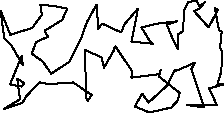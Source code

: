 unitsize(0.001cm);
draw((3140,1401)--(3133,1143));
draw((3133,1143)--(3058,1276));
draw((3058,1276)--(2937,1568));
draw((2937,1568)--(3114,1629));
draw((3114,1629)--(2741,1583));
draw((2741,1583)--(2489,1520));
draw((2489,1520)--(2642,1269));
draw((2642,1269)--(2698,1221));
draw((2698,1221)--(2639,1239));
draw((2639,1239)--(2312,1270));
draw((2312,1270)--(2408,1747));
draw((2408,1747)--(2426,1851));
draw((2426,1851)--(2191,1579));
draw((2191,1579)--(2132,1432));
draw((2132,1432)--(1794,1589));
draw((1794,1589)--(1729,1498));
draw((1729,1498)--(1697,1924));
draw((1697,1924)--(1526,1612));
draw((1526,1612)--(1423,1322));
draw((1423,1322)--(1213,910));
draw((1213,910)--(896,705));
draw((896,705)--(749,920));
draw((749,920)--(556,1056));
draw((556,1056)--(627,1261));
draw((627,1261)--(839,1355));
draw((839,1355)--(782,1462));
draw((782,1462)--(1090,1652));
draw((1090,1652)--(1182,1853));
draw((1182,1853)--(962,1895));
draw((962,1895)--(706,1925));
draw((706,1925)--(731,1741));
draw((731,1741)--(563,1513));
draw((563,1513)--(177,1390));
draw((177,1390)--(3,1817));
draw((3,1817)--(71,1323));
draw((71,1323)--(193,1210));
draw((193,1210)--(399,850));
draw((399,850)--(376,1018));
draw((376,1018)--(171,514));
draw((171,514)--(380,478));
draw((380,478)--(422,542));
draw((422,542)--(298,615));
draw((298,615)--(347,252));
draw((347,252)--(61,81));
draw((61,81)--(387,190));
draw((387,190)--(468,319));
draw((468,319)--(694,552));
draw((694,552)--(844,520));
draw((844,520)--(1286,550));
draw((1286,550)--(1612,328));
draw((1612,328)--(1538,224));
draw((1538,224)--(1517,266));
draw((1517,266)--(1490,1123));
draw((1490,1123)--(1782,995));
draw((1782,995)--(1829,812));
draw((1829,812)--(2000,1110));
draw((2000,1110)--(2009,1163));
draw((2009,1163)--(2030,1186));
draw((2030,1186)--(2330,741));
draw((2330,741)--(2310,635));
draw((2310,635)--(2801,695));
draw((2801,695)--(2830,775));
draw((2830,775)--(2800,653));
draw((2800,653)--(2938,543));
draw((2938,543)--(3162,367));
draw((3162,367)--(3123,217));
draw((3123,217)--(3060,155));
draw((3060,155)--(3017,108));
draw((3017,108)--(2630,20));
draw((2630,20)--(2372,127));
draw((2372,127)--(2503,352));
draw((2503,352)--(2614,195));
draw((2614,195)--(2929,485));
draw((2929,485)--(3084,774));
draw((3084,774)--(3084,748));
draw((3084,748)--(3438,901));
draw((3438,901)--(3370,791));
draw((3370,791)--(3595,111));
draw((3595,111)--(3292,152));
draw((3292,152)--(3821,147));
draw((3821,147)--(3684,445));
draw((3684,445)--(3938,516));
draw((3938,516)--(3829,513));
draw((3829,513)--(3896,742));
draw((3896,742)--(3918,1088));
draw((3918,1088)--(3876,1165));
draw((3876,1165)--(3904,1444));
draw((3904,1444)--(3858,1472));
draw((3858,1472)--(3782,1865));
draw((3782,1865)--(3834,1827));
draw((3834,1827)--(3675,1522));
draw((3675,1522)--(3417,1808));
draw((3417,1808)--(3507,1851));
draw((3507,1851)--(3611,1968));
draw((3611,1968)--(3515,1892));
draw((3515,1892)--(3453,1998));
draw((3453,1998)--(3317,1966));
draw((3317,1966)--(3245,1828));
draw((3245,1828)--(3220,1454));
draw((3220,1454)--(3140,1401));
